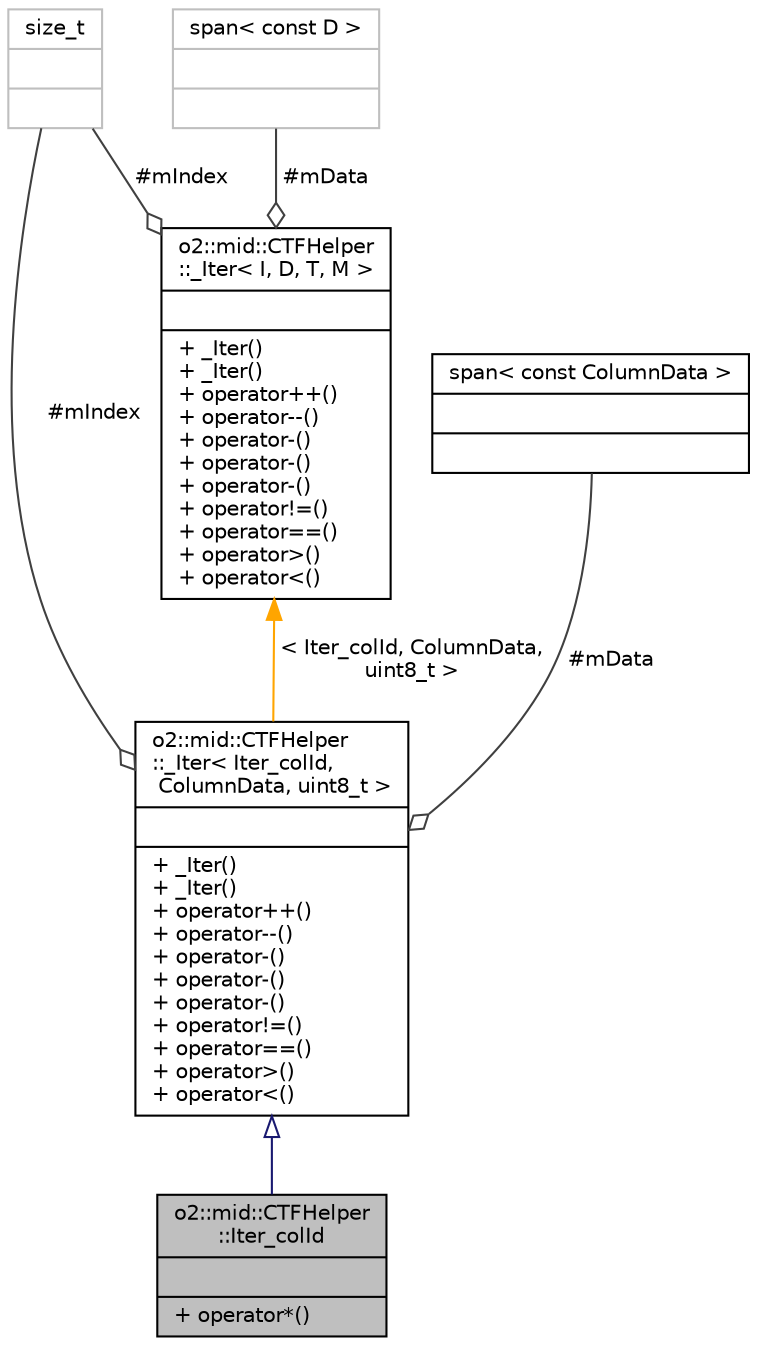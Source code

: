 digraph "o2::mid::CTFHelper::Iter_colId"
{
 // INTERACTIVE_SVG=YES
  bgcolor="transparent";
  edge [fontname="Helvetica",fontsize="10",labelfontname="Helvetica",labelfontsize="10"];
  node [fontname="Helvetica",fontsize="10",shape=record];
  Node3 [label="{o2::mid::CTFHelper\l::Iter_colId\n||+ operator*()\l}",height=0.2,width=0.4,color="black", fillcolor="grey75", style="filled", fontcolor="black"];
  Node4 -> Node3 [dir="back",color="midnightblue",fontsize="10",style="solid",arrowtail="onormal",fontname="Helvetica"];
  Node4 [label="{o2::mid::CTFHelper\l::_Iter\< Iter_colId,\l ColumnData, uint8_t \>\n||+ _Iter()\l+ _Iter()\l+ operator++()\l+ operator--()\l+ operator-()\l+ operator-()\l+ operator-()\l+ operator!=()\l+ operator==()\l+ operator\>()\l+ operator\<()\l}",height=0.2,width=0.4,color="black",URL="$d2/dab/classo2_1_1mid_1_1CTFHelper_1_1__Iter.html"];
  Node5 -> Node4 [color="grey25",fontsize="10",style="solid",label=" #mIndex" ,arrowhead="odiamond",fontname="Helvetica"];
  Node5 [label="{size_t\n||}",height=0.2,width=0.4,color="grey75"];
  Node6 -> Node4 [color="grey25",fontsize="10",style="solid",label=" #mData" ,arrowhead="odiamond",fontname="Helvetica"];
  Node6 [label="{span\< const ColumnData \>\n||}",height=0.2,width=0.4,color="black",URL="$d9/d57/classgsl_1_1span_3_01const_01ColumnData_01_4.html"];
  Node7 -> Node4 [dir="back",color="orange",fontsize="10",style="solid",label=" \< Iter_colId, ColumnData,\l uint8_t \>" ,fontname="Helvetica"];
  Node7 [label="{o2::mid::CTFHelper\l::_Iter\< I, D, T, M \>\n||+ _Iter()\l+ _Iter()\l+ operator++()\l+ operator--()\l+ operator-()\l+ operator-()\l+ operator-()\l+ operator!=()\l+ operator==()\l+ operator\>()\l+ operator\<()\l}",height=0.2,width=0.4,color="black",URL="$d2/dab/classo2_1_1mid_1_1CTFHelper_1_1__Iter.html"];
  Node5 -> Node7 [color="grey25",fontsize="10",style="solid",label=" #mIndex" ,arrowhead="odiamond",fontname="Helvetica"];
  Node8 -> Node7 [color="grey25",fontsize="10",style="solid",label=" #mData" ,arrowhead="odiamond",fontname="Helvetica"];
  Node8 [label="{span\< const D \>\n||}",height=0.2,width=0.4,color="grey75"];
}
